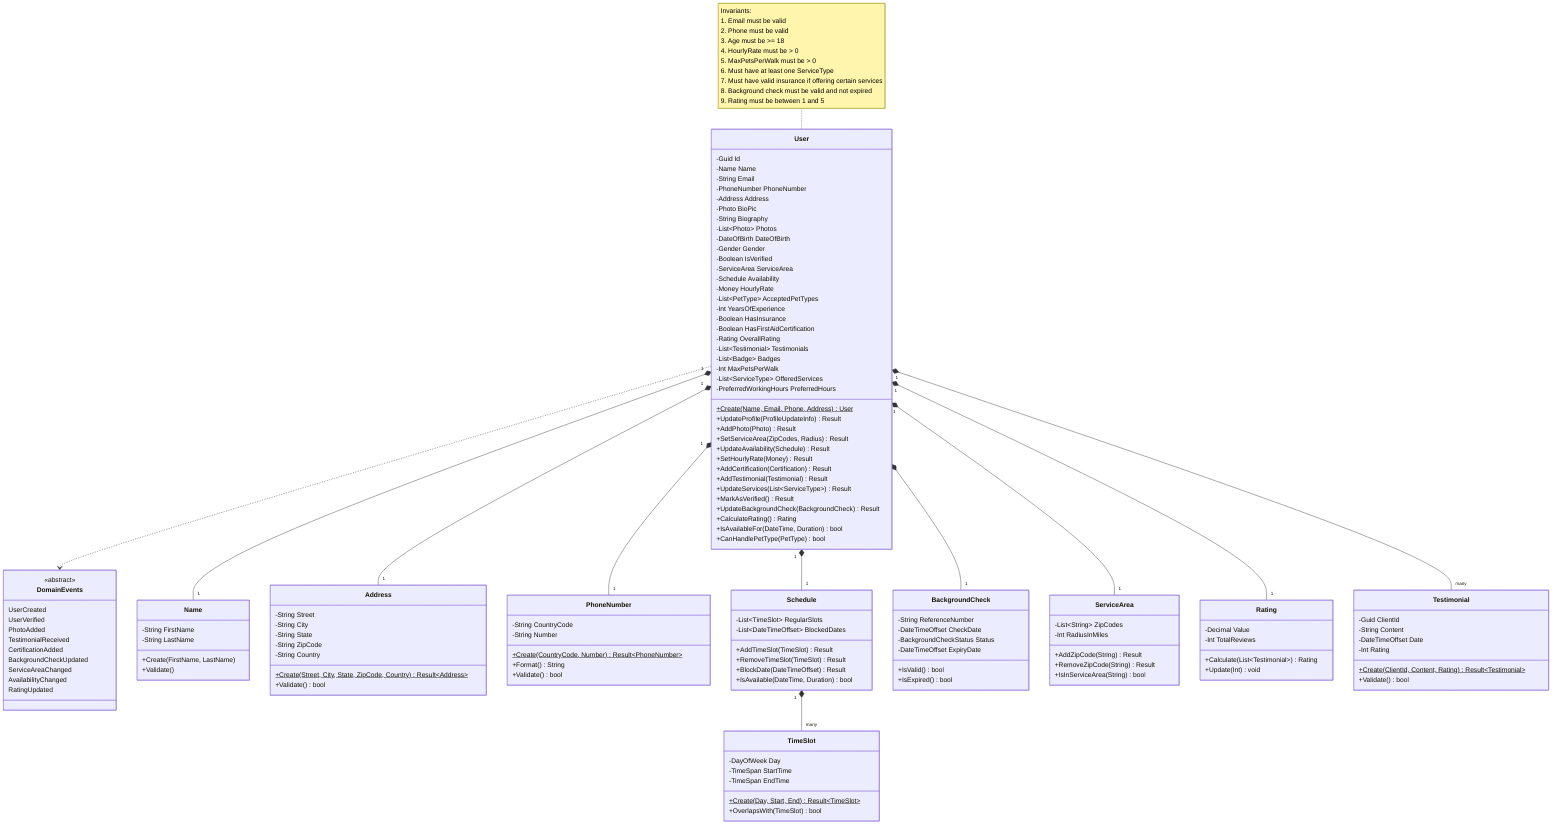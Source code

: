 classDiagram
    class User {
        -Guid Id
        -Name Name
        -String Email
        -PhoneNumber PhoneNumber
        -Address Address
        -Photo BioPic
        -String Biography
        -List~Photo~ Photos
        -DateOfBirth DateOfBirth
        -Gender Gender
        -Boolean IsVerified
        -ServiceArea ServiceArea
        -Schedule Availability
        -Money HourlyRate
        -List~PetType~ AcceptedPetTypes
        -Int YearsOfExperience
        -Boolean HasInsurance
        -Boolean HasFirstAidCertification
        -Rating OverallRating
        -List~Testimonial~ Testimonials
        -List~Badge~ Badges
        -Int MaxPetsPerWalk
        -List~ServiceType~ OfferedServices
        -PreferredWorkingHours PreferredHours
        
        +Create(Name, Email, Phone, Address)$ User
        +UpdateProfile(ProfileUpdateInfo) Result
        +AddPhoto(Photo) Result
        +SetServiceArea(ZipCodes, Radius) Result
        +UpdateAvailability(Schedule) Result
        +SetHourlyRate(Money) Result
        +AddCertification(Certification) Result
        +AddTestimonial(Testimonial) Result
        +UpdateServices(List~ServiceType~) Result
        +MarkAsVerified() Result
        +UpdateBackgroundCheck(BackgroundCheck) Result
        +CalculateRating() Rating
        +IsAvailableFor(DateTime, Duration) bool
        +CanHandlePetType(PetType) bool
    }

    class DomainEvents {
        <<abstract>>
        UserCreated
        UserVerified
        PhotoAdded
        TestimonialReceived
        CertificationAdded
        BackgroundCheckUpdated
        ServiceAreaChanged
        AvailabilityChanged
        RatingUpdated
    }

    class Name {
        -String FirstName
        -String LastName
        +Create(FirstName, LastName)
        +Validate()
    }

    class Address {
        -String Street
        -String City
        -String State
        -String ZipCode
        -String Country
        +Create(Street, City, State, ZipCode, Country)$ Result~Address~
        +Validate() bool
    }

    class PhoneNumber {
        -String CountryCode
        -String Number
        +Create(CountryCode, Number)$ Result~PhoneNumber~
        +Format() String
        +Validate() bool
    }

    class Schedule {
        -List~TimeSlot~ RegularSlots
        -List~DateTimeOffset~ BlockedDates
        +AddTimeSlot(TimeSlot) Result
        +RemoveTimeSlot(TimeSlot) Result
        +BlockDate(DateTimeOffset) Result
        +IsAvailable(DateTime, Duration) bool
    }

    class TimeSlot {
        -DayOfWeek Day
        -TimeSpan StartTime
        -TimeSpan EndTime
        +Create(Day, Start, End)$ Result~TimeSlot~
        +OverlapsWith(TimeSlot) bool
    }

    class BackgroundCheck {
        -String ReferenceNumber
        -DateTimeOffset CheckDate
        -BackgroundCheckStatus Status
        -DateTimeOffset ExpiryDate
        +IsValid() bool
        +IsExpired() bool
    }

    class ServiceArea {
        -List~String~ ZipCodes
        -Int RadiusInMiles
        +AddZipCode(String) Result
        +RemoveZipCode(String) Result
        +IsInServiceArea(String) bool
    }

    class Rating {
        -Decimal Value
        -Int TotalReviews
        +Calculate(List~Testimonial~) Rating
        +Update(Int) void
    }

    class Testimonial {
        -Guid ClientId
        -String Content
        -DateTimeOffset Date
        -Int Rating
        +Create(ClientId, Content, Rating)$ Result~Testimonial~
        +Validate() bool
    }

    
    note for User "Invariants:
        1. Email must be valid
        2. Phone must be valid
        3. Age must be >= 18
        4. HourlyRate must be > 0
        5. MaxPetsPerWalk must be > 0
        6. Must have at least one ServiceType
        7. Must have valid insurance if offering certain services
        8. Background check must be valid and not expired
        9. Rating must be between 1 and 5"

   
    User "1" *-- "1" Name
    User "1" *-- "1" Address
    User "1" *-- "1" PhoneNumber
    User "1" *-- "1" Schedule
    User "1" *-- "1" ServiceArea
    User "1" *-- "1" BackgroundCheck
    User "1" *-- "1" Rating
    User "1" *-- "many" Testimonial
    Schedule "1" *-- "many" TimeSlot
    User ..> DomainEvents